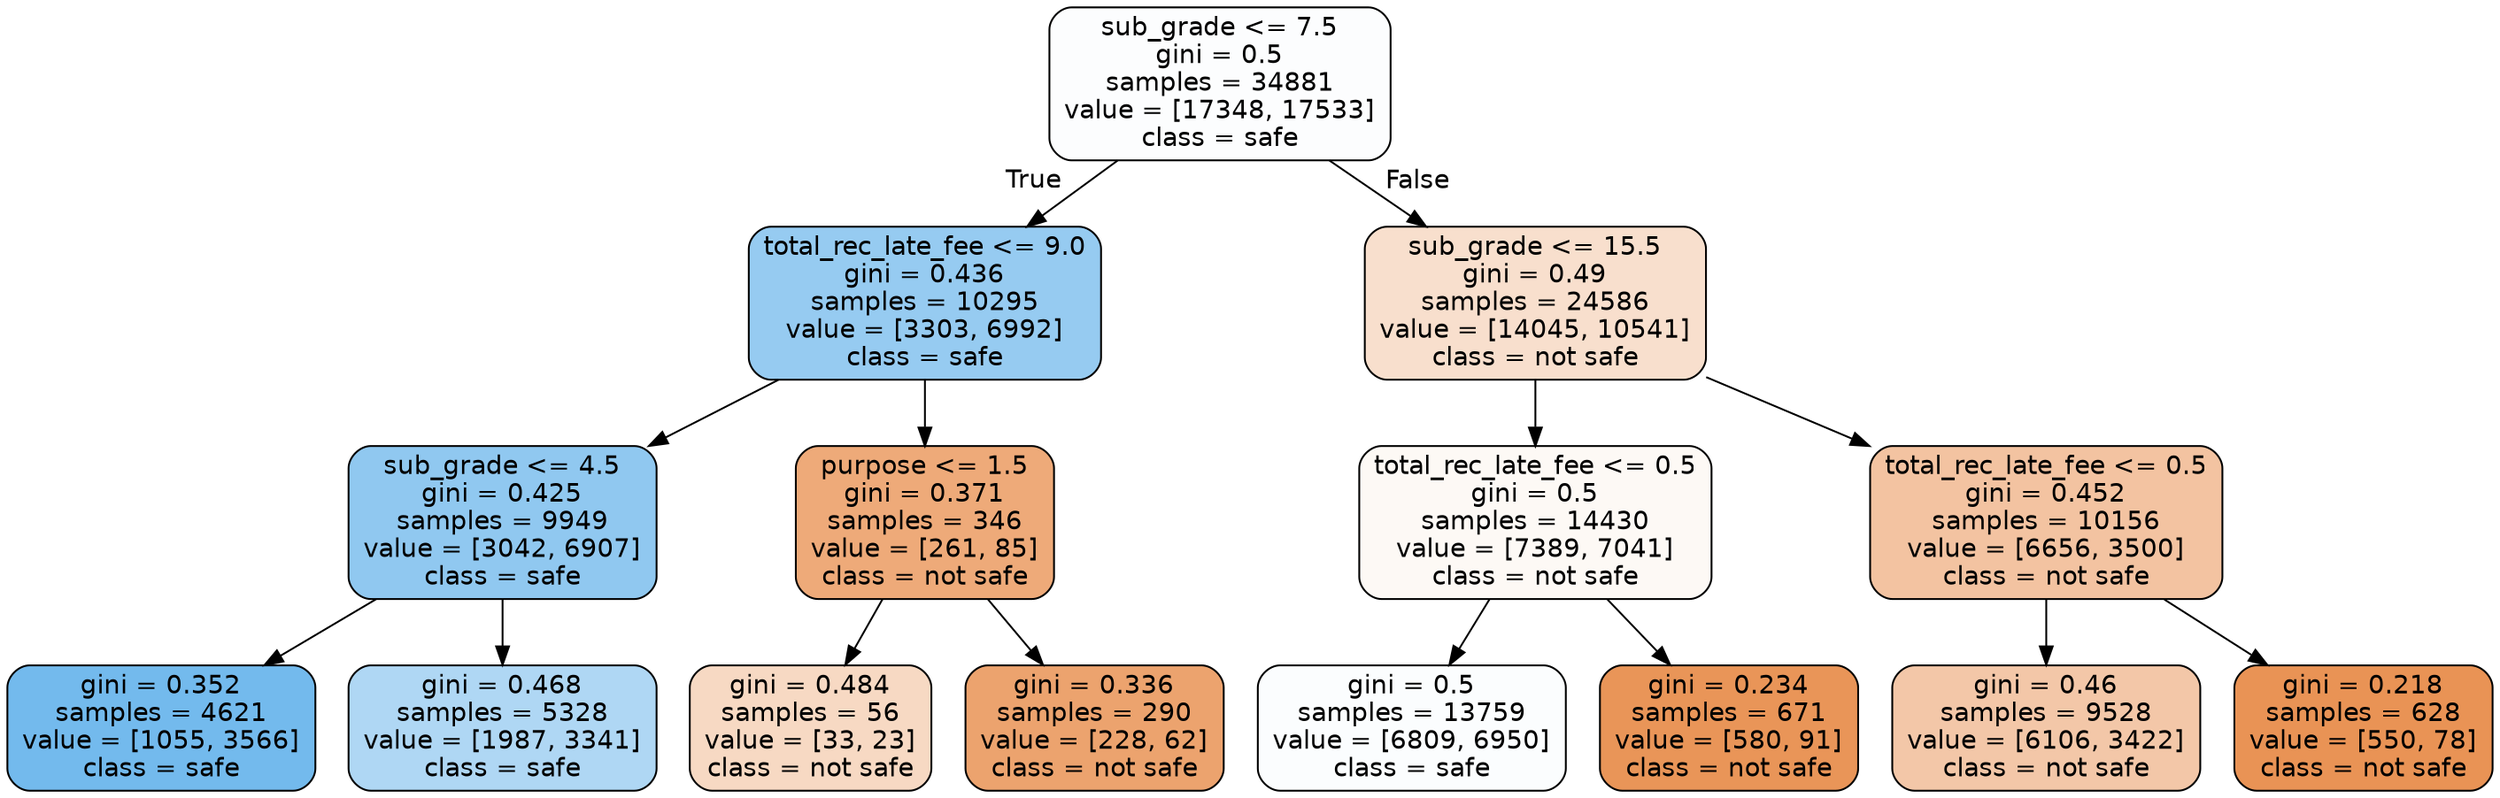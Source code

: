 digraph Tree {
node [shape=box, style="filled, rounded", color="black", fontname=helvetica] ;
edge [fontname=helvetica] ;
0 [label="sub_grade <= 7.5\ngini = 0.5\nsamples = 34881\nvalue = [17348, 17533]\nclass = safe", fillcolor="#399de503"] ;
1 [label="total_rec_late_fee <= 9.0\ngini = 0.436\nsamples = 10295\nvalue = [3303, 6992]\nclass = safe", fillcolor="#399de587"] ;
0 -> 1 [labeldistance=2.5, labelangle=45, headlabel="True"] ;
2 [label="sub_grade <= 4.5\ngini = 0.425\nsamples = 9949\nvalue = [3042, 6907]\nclass = safe", fillcolor="#399de58f"] ;
1 -> 2 ;
3 [label="gini = 0.352\nsamples = 4621\nvalue = [1055, 3566]\nclass = safe", fillcolor="#399de5b4"] ;
2 -> 3 ;
4 [label="gini = 0.468\nsamples = 5328\nvalue = [1987, 3341]\nclass = safe", fillcolor="#399de567"] ;
2 -> 4 ;
5 [label="purpose <= 1.5\ngini = 0.371\nsamples = 346\nvalue = [261, 85]\nclass = not safe", fillcolor="#e58139ac"] ;
1 -> 5 ;
6 [label="gini = 0.484\nsamples = 56\nvalue = [33, 23]\nclass = not safe", fillcolor="#e581394d"] ;
5 -> 6 ;
7 [label="gini = 0.336\nsamples = 290\nvalue = [228, 62]\nclass = not safe", fillcolor="#e58139ba"] ;
5 -> 7 ;
8 [label="sub_grade <= 15.5\ngini = 0.49\nsamples = 24586\nvalue = [14045, 10541]\nclass = not safe", fillcolor="#e5813940"] ;
0 -> 8 [labeldistance=2.5, labelangle=-45, headlabel="False"] ;
9 [label="total_rec_late_fee <= 0.5\ngini = 0.5\nsamples = 14430\nvalue = [7389, 7041]\nclass = not safe", fillcolor="#e581390c"] ;
8 -> 9 ;
10 [label="gini = 0.5\nsamples = 13759\nvalue = [6809, 6950]\nclass = safe", fillcolor="#399de505"] ;
9 -> 10 ;
11 [label="gini = 0.234\nsamples = 671\nvalue = [580, 91]\nclass = not safe", fillcolor="#e58139d7"] ;
9 -> 11 ;
12 [label="total_rec_late_fee <= 0.5\ngini = 0.452\nsamples = 10156\nvalue = [6656, 3500]\nclass = not safe", fillcolor="#e5813979"] ;
8 -> 12 ;
13 [label="gini = 0.46\nsamples = 9528\nvalue = [6106, 3422]\nclass = not safe", fillcolor="#e5813970"] ;
12 -> 13 ;
14 [label="gini = 0.218\nsamples = 628\nvalue = [550, 78]\nclass = not safe", fillcolor="#e58139db"] ;
12 -> 14 ;
}